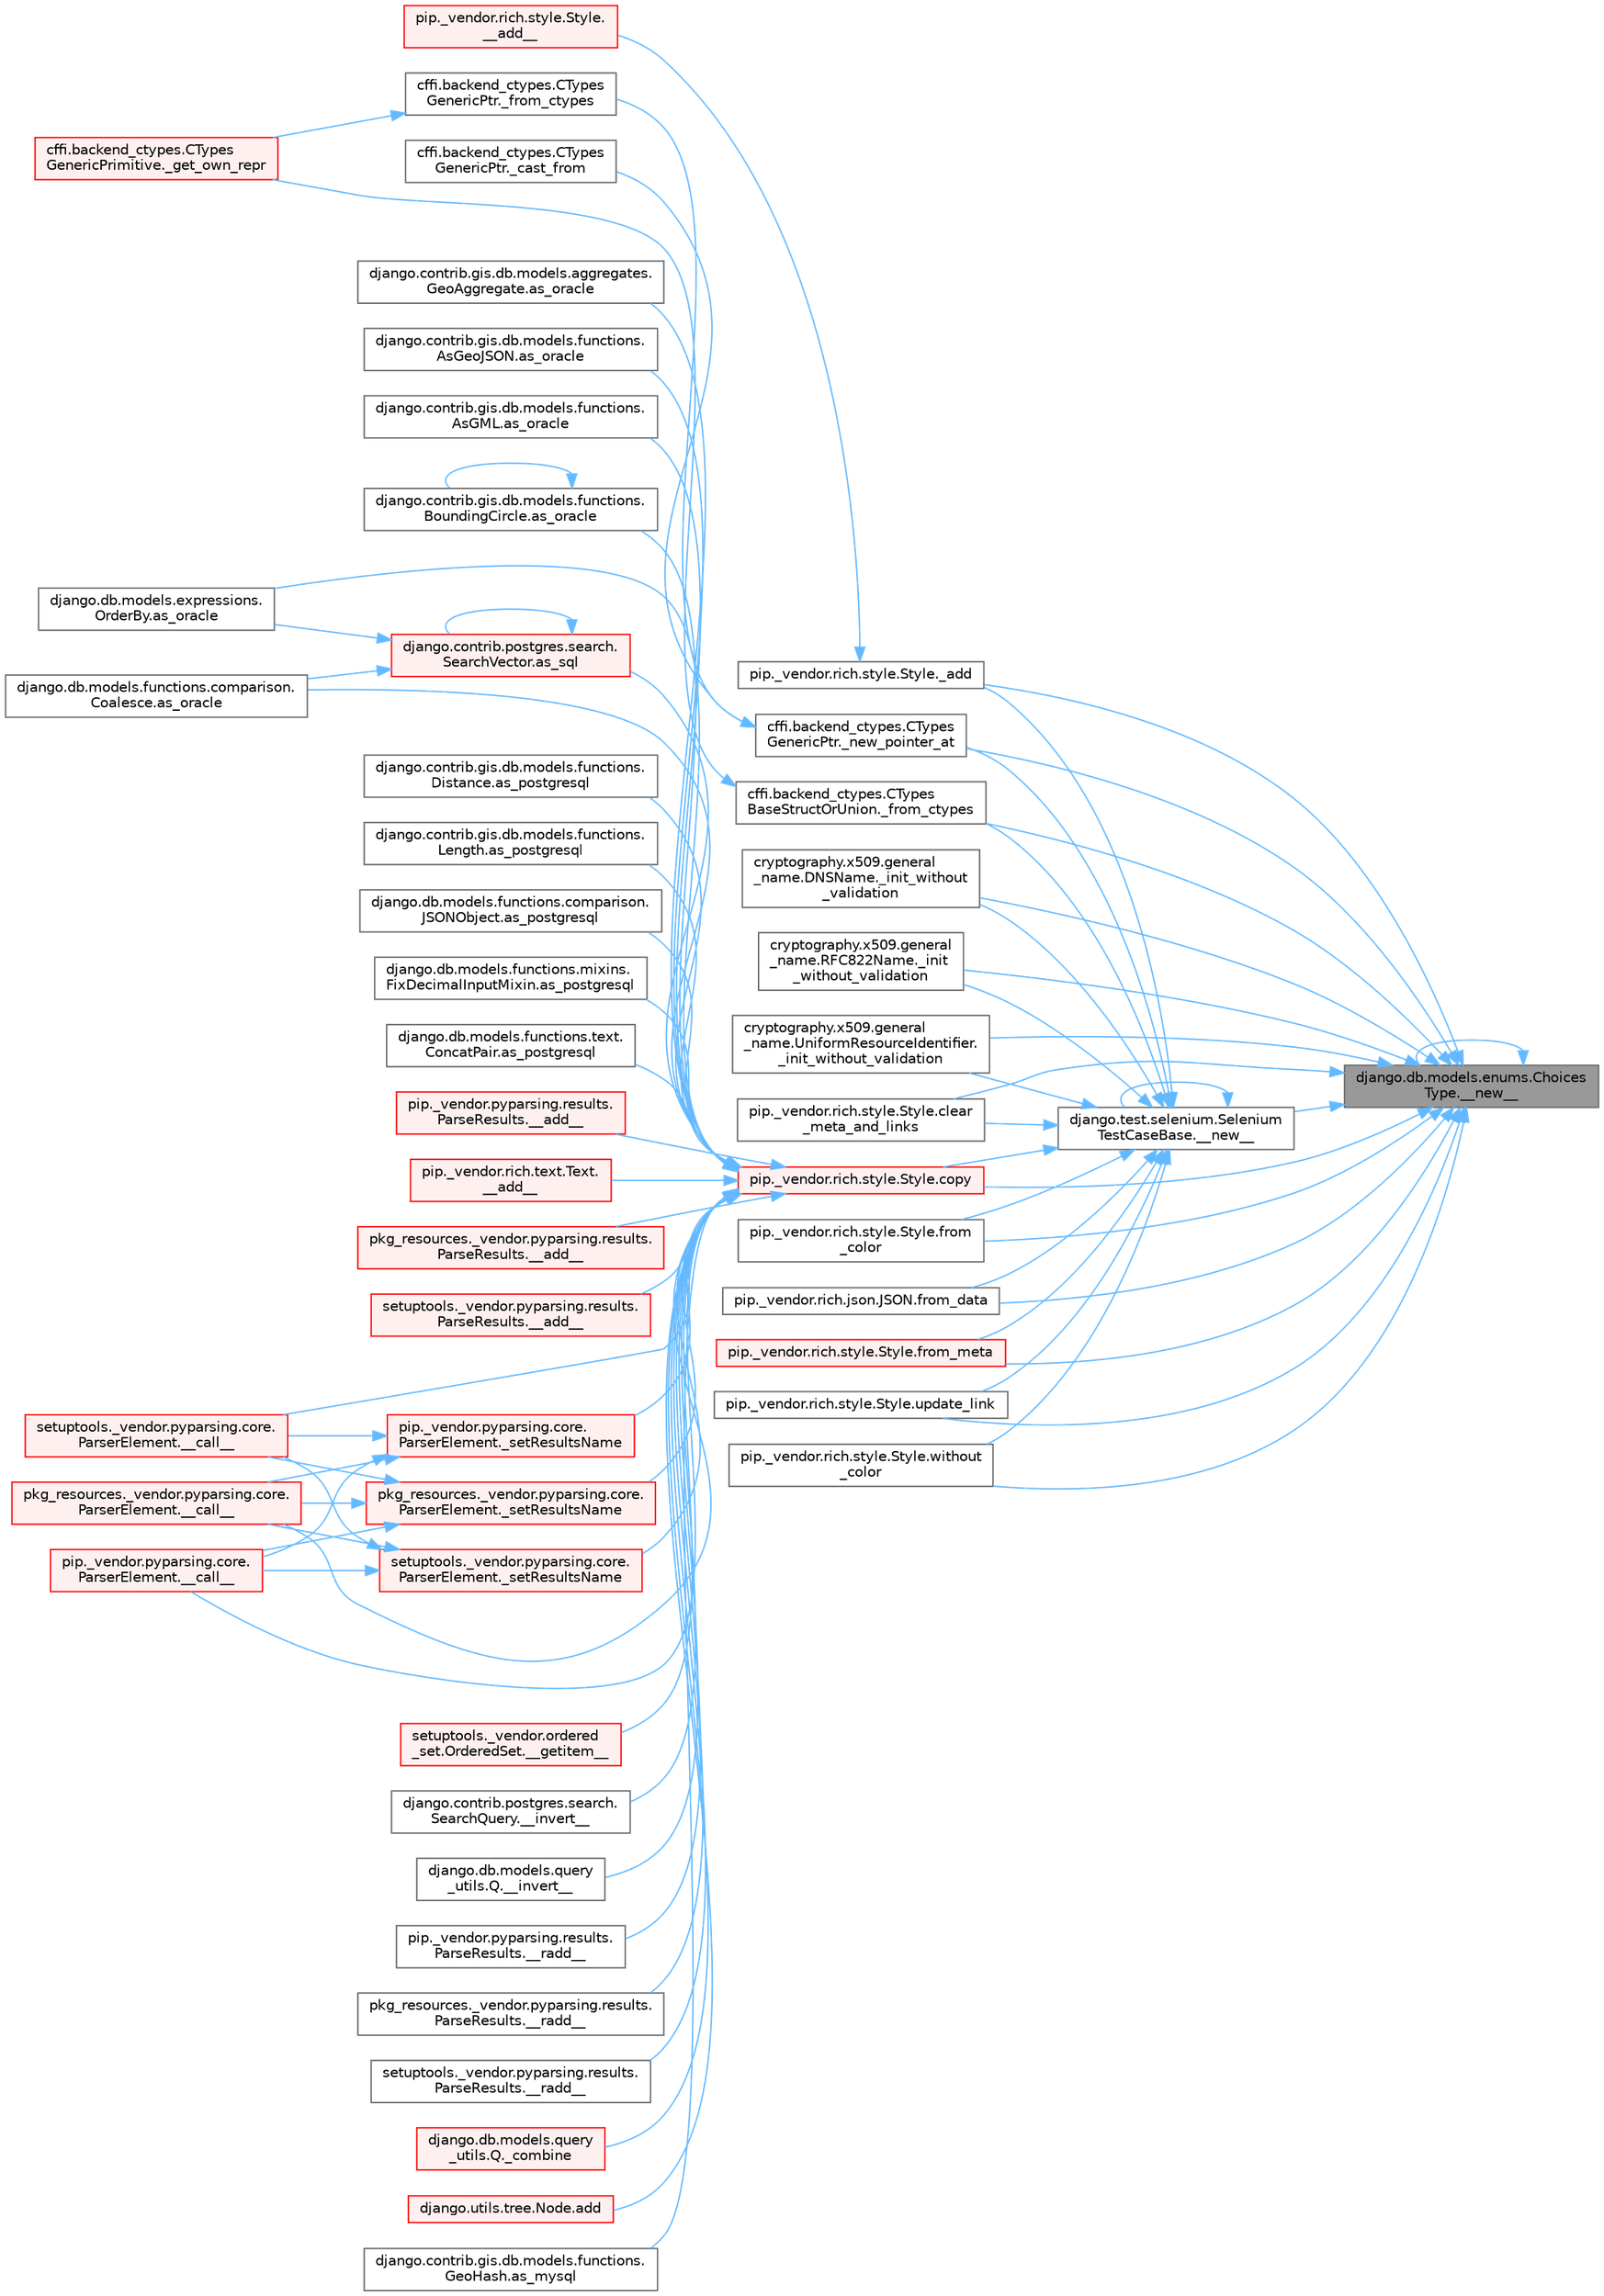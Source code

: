 digraph "django.db.models.enums.ChoicesType.__new__"
{
 // LATEX_PDF_SIZE
  bgcolor="transparent";
  edge [fontname=Helvetica,fontsize=10,labelfontname=Helvetica,labelfontsize=10];
  node [fontname=Helvetica,fontsize=10,shape=box,height=0.2,width=0.4];
  rankdir="RL";
  Node1 [id="Node000001",label="django.db.models.enums.Choices\lType.__new__",height=0.2,width=0.4,color="gray40", fillcolor="grey60", style="filled", fontcolor="black",tooltip=" "];
  Node1 -> Node1 [id="edge1_Node000001_Node000001",dir="back",color="steelblue1",style="solid",tooltip=" "];
  Node1 -> Node2 [id="edge2_Node000001_Node000002",dir="back",color="steelblue1",style="solid",tooltip=" "];
  Node2 [id="Node000002",label="django.test.selenium.Selenium\lTestCaseBase.__new__",height=0.2,width=0.4,color="grey40", fillcolor="white", style="filled",URL="$classdjango_1_1test_1_1selenium_1_1_selenium_test_case_base.html#a4082fc89599686abaf551a6d6382b4e3",tooltip=" "];
  Node2 -> Node2 [id="edge3_Node000002_Node000002",dir="back",color="steelblue1",style="solid",tooltip=" "];
  Node2 -> Node3 [id="edge4_Node000002_Node000003",dir="back",color="steelblue1",style="solid",tooltip=" "];
  Node3 [id="Node000003",label="pip._vendor.rich.style.Style._add",height=0.2,width=0.4,color="grey40", fillcolor="white", style="filled",URL="$classpip_1_1__vendor_1_1rich_1_1style_1_1_style.html#a45538ea156e32cf96bd87bd2b3eb919d",tooltip=" "];
  Node3 -> Node4 [id="edge5_Node000003_Node000004",dir="back",color="steelblue1",style="solid",tooltip=" "];
  Node4 [id="Node000004",label="pip._vendor.rich.style.Style.\l__add__",height=0.2,width=0.4,color="red", fillcolor="#FFF0F0", style="filled",URL="$classpip_1_1__vendor_1_1rich_1_1style_1_1_style.html#ae7fda0d12cb33d47827c0397477a13b4",tooltip=" "];
  Node2 -> Node6 [id="edge6_Node000002_Node000006",dir="back",color="steelblue1",style="solid",tooltip=" "];
  Node6 [id="Node000006",label="cffi.backend_ctypes.CTypes\lBaseStructOrUnion._from_ctypes",height=0.2,width=0.4,color="grey40", fillcolor="white", style="filled",URL="$classcffi_1_1backend__ctypes_1_1_c_types_base_struct_or_union.html#a64b8bd14a89de77cd1b22f77bd1a0c13",tooltip=" "];
  Node6 -> Node7 [id="edge7_Node000006_Node000007",dir="back",color="steelblue1",style="solid",tooltip=" "];
  Node7 [id="Node000007",label="cffi.backend_ctypes.CTypes\lGenericPrimitive._get_own_repr",height=0.2,width=0.4,color="red", fillcolor="#FFF0F0", style="filled",URL="$classcffi_1_1backend__ctypes_1_1_c_types_generic_primitive.html#aa4149a55460666888a9d916f5321e8d9",tooltip=" "];
  Node2 -> Node9 [id="edge8_Node000002_Node000009",dir="back",color="steelblue1",style="solid",tooltip=" "];
  Node9 [id="Node000009",label="cryptography.x509.general\l_name.DNSName._init_without\l_validation",height=0.2,width=0.4,color="grey40", fillcolor="white", style="filled",URL="$classcryptography_1_1x509_1_1general__name_1_1_d_n_s_name.html#a11259f8218b1bb40261990632aaa876b",tooltip=" "];
  Node2 -> Node10 [id="edge9_Node000002_Node000010",dir="back",color="steelblue1",style="solid",tooltip=" "];
  Node10 [id="Node000010",label="cryptography.x509.general\l_name.RFC822Name._init\l_without_validation",height=0.2,width=0.4,color="grey40", fillcolor="white", style="filled",URL="$classcryptography_1_1x509_1_1general__name_1_1_r_f_c822_name.html#aabc5013de48162af03d0c66f7c5882fe",tooltip=" "];
  Node2 -> Node11 [id="edge10_Node000002_Node000011",dir="back",color="steelblue1",style="solid",tooltip=" "];
  Node11 [id="Node000011",label="cryptography.x509.general\l_name.UniformResourceIdentifier.\l_init_without_validation",height=0.2,width=0.4,color="grey40", fillcolor="white", style="filled",URL="$classcryptography_1_1x509_1_1general__name_1_1_uniform_resource_identifier.html#a0df04ab04271ddc08501f6ec7e75d4c2",tooltip=" "];
  Node2 -> Node12 [id="edge11_Node000002_Node000012",dir="back",color="steelblue1",style="solid",tooltip=" "];
  Node12 [id="Node000012",label="cffi.backend_ctypes.CTypes\lGenericPtr._new_pointer_at",height=0.2,width=0.4,color="grey40", fillcolor="white", style="filled",URL="$classcffi_1_1backend__ctypes_1_1_c_types_generic_ptr.html#a1765c345e5e868c1ad2cb1247a88c792",tooltip=" "];
  Node12 -> Node13 [id="edge12_Node000012_Node000013",dir="back",color="steelblue1",style="solid",tooltip=" "];
  Node13 [id="Node000013",label="cffi.backend_ctypes.CTypes\lGenericPtr._cast_from",height=0.2,width=0.4,color="grey40", fillcolor="white", style="filled",URL="$classcffi_1_1backend__ctypes_1_1_c_types_generic_ptr.html#a8623399eda393d195663ccac24de56c1",tooltip=" "];
  Node12 -> Node14 [id="edge13_Node000012_Node000014",dir="back",color="steelblue1",style="solid",tooltip=" "];
  Node14 [id="Node000014",label="cffi.backend_ctypes.CTypes\lGenericPtr._from_ctypes",height=0.2,width=0.4,color="grey40", fillcolor="white", style="filled",URL="$classcffi_1_1backend__ctypes_1_1_c_types_generic_ptr.html#af4d220b28a873c4c7900efd244ddcf52",tooltip=" "];
  Node14 -> Node7 [id="edge14_Node000014_Node000007",dir="back",color="steelblue1",style="solid",tooltip=" "];
  Node2 -> Node15 [id="edge15_Node000002_Node000015",dir="back",color="steelblue1",style="solid",tooltip=" "];
  Node15 [id="Node000015",label="pip._vendor.rich.style.Style.clear\l_meta_and_links",height=0.2,width=0.4,color="grey40", fillcolor="white", style="filled",URL="$classpip_1_1__vendor_1_1rich_1_1style_1_1_style.html#aefaa209399b9b8a3365032b780077234",tooltip=" "];
  Node2 -> Node16 [id="edge16_Node000002_Node000016",dir="back",color="steelblue1",style="solid",tooltip=" "];
  Node16 [id="Node000016",label="pip._vendor.rich.style.Style.copy",height=0.2,width=0.4,color="red", fillcolor="#FFF0F0", style="filled",URL="$classpip_1_1__vendor_1_1rich_1_1style_1_1_style.html#abba3761f0c189ce79a43f5feeefca1a8",tooltip=" "];
  Node16 -> Node17 [id="edge17_Node000016_Node000017",dir="back",color="steelblue1",style="solid",tooltip=" "];
  Node17 [id="Node000017",label="pip._vendor.pyparsing.results.\lParseResults.__add__",height=0.2,width=0.4,color="red", fillcolor="#FFF0F0", style="filled",URL="$classpip_1_1__vendor_1_1pyparsing_1_1results_1_1_parse_results.html#a3d042ec44a5277aec415d0527b3aa0f2",tooltip=" "];
  Node16 -> Node18 [id="edge18_Node000016_Node000018",dir="back",color="steelblue1",style="solid",tooltip=" "];
  Node18 [id="Node000018",label="pip._vendor.rich.text.Text.\l__add__",height=0.2,width=0.4,color="red", fillcolor="#FFF0F0", style="filled",URL="$classpip_1_1__vendor_1_1rich_1_1text_1_1_text.html#a53ddbcca645bcd523cc7875ede6a2691",tooltip=" "];
  Node16 -> Node19 [id="edge19_Node000016_Node000019",dir="back",color="steelblue1",style="solid",tooltip=" "];
  Node19 [id="Node000019",label="pkg_resources._vendor.pyparsing.results.\lParseResults.__add__",height=0.2,width=0.4,color="red", fillcolor="#FFF0F0", style="filled",URL="$classpkg__resources_1_1__vendor_1_1pyparsing_1_1results_1_1_parse_results.html#aac08c0df1060499bad944971ca3442b9",tooltip=" "];
  Node16 -> Node20 [id="edge20_Node000016_Node000020",dir="back",color="steelblue1",style="solid",tooltip=" "];
  Node20 [id="Node000020",label="setuptools._vendor.pyparsing.results.\lParseResults.__add__",height=0.2,width=0.4,color="red", fillcolor="#FFF0F0", style="filled",URL="$classsetuptools_1_1__vendor_1_1pyparsing_1_1results_1_1_parse_results.html#afddc4e6ba70870fb80a50fb1f12f43e3",tooltip=" "];
  Node16 -> Node21 [id="edge21_Node000016_Node000021",dir="back",color="steelblue1",style="solid",tooltip=" "];
  Node21 [id="Node000021",label="pip._vendor.pyparsing.core.\lParserElement.__call__",height=0.2,width=0.4,color="red", fillcolor="#FFF0F0", style="filled",URL="$classpip_1_1__vendor_1_1pyparsing_1_1core_1_1_parser_element.html#a2f5f22bc974026e007e59ad948002d7d",tooltip=" "];
  Node16 -> Node24 [id="edge22_Node000016_Node000024",dir="back",color="steelblue1",style="solid",tooltip=" "];
  Node24 [id="Node000024",label="pkg_resources._vendor.pyparsing.core.\lParserElement.__call__",height=0.2,width=0.4,color="red", fillcolor="#FFF0F0", style="filled",URL="$classpkg__resources_1_1__vendor_1_1pyparsing_1_1core_1_1_parser_element.html#afcbb17119d97bfa6d626db404fc46c5d",tooltip=" "];
  Node16 -> Node25 [id="edge23_Node000016_Node000025",dir="back",color="steelblue1",style="solid",tooltip=" "];
  Node25 [id="Node000025",label="setuptools._vendor.pyparsing.core.\lParserElement.__call__",height=0.2,width=0.4,color="red", fillcolor="#FFF0F0", style="filled",URL="$classsetuptools_1_1__vendor_1_1pyparsing_1_1core_1_1_parser_element.html#a28d20326a3f54e2777adc97073328291",tooltip=" "];
  Node16 -> Node26 [id="edge24_Node000016_Node000026",dir="back",color="steelblue1",style="solid",tooltip=" "];
  Node26 [id="Node000026",label="setuptools._vendor.ordered\l_set.OrderedSet.__getitem__",height=0.2,width=0.4,color="red", fillcolor="#FFF0F0", style="filled",URL="$classsetuptools_1_1__vendor_1_1ordered__set_1_1_ordered_set.html#aaa8657c0e85788ac2555cc46176b060c",tooltip=" "];
  Node16 -> Node152 [id="edge25_Node000016_Node000152",dir="back",color="steelblue1",style="solid",tooltip=" "];
  Node152 [id="Node000152",label="django.contrib.postgres.search.\lSearchQuery.__invert__",height=0.2,width=0.4,color="grey40", fillcolor="white", style="filled",URL="$classdjango_1_1contrib_1_1postgres_1_1search_1_1_search_query.html#ac6a7b74e22559ee2d0e348855bb3d42f",tooltip=" "];
  Node16 -> Node153 [id="edge26_Node000016_Node000153",dir="back",color="steelblue1",style="solid",tooltip=" "];
  Node153 [id="Node000153",label="django.db.models.query\l_utils.Q.__invert__",height=0.2,width=0.4,color="grey40", fillcolor="white", style="filled",URL="$classdjango_1_1db_1_1models_1_1query__utils_1_1_q.html#aaeda3970880cceb191cb640593f80bdf",tooltip=" "];
  Node16 -> Node154 [id="edge27_Node000016_Node000154",dir="back",color="steelblue1",style="solid",tooltip=" "];
  Node154 [id="Node000154",label="pip._vendor.pyparsing.results.\lParseResults.__radd__",height=0.2,width=0.4,color="grey40", fillcolor="white", style="filled",URL="$classpip_1_1__vendor_1_1pyparsing_1_1results_1_1_parse_results.html#afe7d2f27df6497e29cb2cfcd08d8dd40",tooltip=" "];
  Node16 -> Node155 [id="edge28_Node000016_Node000155",dir="back",color="steelblue1",style="solid",tooltip=" "];
  Node155 [id="Node000155",label="pkg_resources._vendor.pyparsing.results.\lParseResults.__radd__",height=0.2,width=0.4,color="grey40", fillcolor="white", style="filled",URL="$classpkg__resources_1_1__vendor_1_1pyparsing_1_1results_1_1_parse_results.html#a7a988886fbf5c1a9187986384e4df86a",tooltip=" "];
  Node16 -> Node156 [id="edge29_Node000016_Node000156",dir="back",color="steelblue1",style="solid",tooltip=" "];
  Node156 [id="Node000156",label="setuptools._vendor.pyparsing.results.\lParseResults.__radd__",height=0.2,width=0.4,color="grey40", fillcolor="white", style="filled",URL="$classsetuptools_1_1__vendor_1_1pyparsing_1_1results_1_1_parse_results.html#ae4ccddd5f7c4b56e755d4742bc029335",tooltip=" "];
  Node16 -> Node157 [id="edge30_Node000016_Node000157",dir="back",color="steelblue1",style="solid",tooltip=" "];
  Node157 [id="Node000157",label="django.db.models.query\l_utils.Q._combine",height=0.2,width=0.4,color="red", fillcolor="#FFF0F0", style="filled",URL="$classdjango_1_1db_1_1models_1_1query__utils_1_1_q.html#ade621b98231b73615e1aa3a726560c55",tooltip=" "];
  Node16 -> Node170 [id="edge31_Node000016_Node000170",dir="back",color="steelblue1",style="solid",tooltip=" "];
  Node170 [id="Node000170",label="pip._vendor.pyparsing.core.\lParserElement._setResultsName",height=0.2,width=0.4,color="red", fillcolor="#FFF0F0", style="filled",URL="$classpip_1_1__vendor_1_1pyparsing_1_1core_1_1_parser_element.html#a4682554ec6560cf3d1060cba60212b54",tooltip=" "];
  Node170 -> Node21 [id="edge32_Node000170_Node000021",dir="back",color="steelblue1",style="solid",tooltip=" "];
  Node170 -> Node24 [id="edge33_Node000170_Node000024",dir="back",color="steelblue1",style="solid",tooltip=" "];
  Node170 -> Node25 [id="edge34_Node000170_Node000025",dir="back",color="steelblue1",style="solid",tooltip=" "];
  Node16 -> Node174 [id="edge35_Node000016_Node000174",dir="back",color="steelblue1",style="solid",tooltip=" "];
  Node174 [id="Node000174",label="pkg_resources._vendor.pyparsing.core.\lParserElement._setResultsName",height=0.2,width=0.4,color="red", fillcolor="#FFF0F0", style="filled",URL="$classpkg__resources_1_1__vendor_1_1pyparsing_1_1core_1_1_parser_element.html#a84c9abb71474719f0beed3a171d4d031",tooltip=" "];
  Node174 -> Node21 [id="edge36_Node000174_Node000021",dir="back",color="steelblue1",style="solid",tooltip=" "];
  Node174 -> Node24 [id="edge37_Node000174_Node000024",dir="back",color="steelblue1",style="solid",tooltip=" "];
  Node174 -> Node25 [id="edge38_Node000174_Node000025",dir="back",color="steelblue1",style="solid",tooltip=" "];
  Node16 -> Node175 [id="edge39_Node000016_Node000175",dir="back",color="steelblue1",style="solid",tooltip=" "];
  Node175 [id="Node000175",label="setuptools._vendor.pyparsing.core.\lParserElement._setResultsName",height=0.2,width=0.4,color="red", fillcolor="#FFF0F0", style="filled",URL="$classsetuptools_1_1__vendor_1_1pyparsing_1_1core_1_1_parser_element.html#ad1c3dd5ac98b4103f6c2a679005e141b",tooltip=" "];
  Node175 -> Node21 [id="edge40_Node000175_Node000021",dir="back",color="steelblue1",style="solid",tooltip=" "];
  Node175 -> Node24 [id="edge41_Node000175_Node000024",dir="back",color="steelblue1",style="solid",tooltip=" "];
  Node175 -> Node25 [id="edge42_Node000175_Node000025",dir="back",color="steelblue1",style="solid",tooltip=" "];
  Node16 -> Node176 [id="edge43_Node000016_Node000176",dir="back",color="steelblue1",style="solid",tooltip=" "];
  Node176 [id="Node000176",label="django.utils.tree.Node.add",height=0.2,width=0.4,color="red", fillcolor="#FFF0F0", style="filled",URL="$classdjango_1_1utils_1_1tree_1_1_node.html#a2c883d105b5c9cfd32bff72c7469f18c",tooltip=" "];
  Node16 -> Node312 [id="edge44_Node000016_Node000312",dir="back",color="steelblue1",style="solid",tooltip=" "];
  Node312 [id="Node000312",label="django.contrib.gis.db.models.functions.\lGeoHash.as_mysql",height=0.2,width=0.4,color="grey40", fillcolor="white", style="filled",URL="$classdjango_1_1contrib_1_1gis_1_1db_1_1models_1_1functions_1_1_geo_hash.html#a68a859b5c99e8450f6a4df79ef08fd89",tooltip=" "];
  Node16 -> Node313 [id="edge45_Node000016_Node000313",dir="back",color="steelblue1",style="solid",tooltip=" "];
  Node313 [id="Node000313",label="django.contrib.gis.db.models.aggregates.\lGeoAggregate.as_oracle",height=0.2,width=0.4,color="grey40", fillcolor="white", style="filled",URL="$classdjango_1_1contrib_1_1gis_1_1db_1_1models_1_1aggregates_1_1_geo_aggregate.html#a537ce307d50a80a372c22e07a9f25fa6",tooltip=" "];
  Node16 -> Node314 [id="edge46_Node000016_Node000314",dir="back",color="steelblue1",style="solid",tooltip=" "];
  Node314 [id="Node000314",label="django.contrib.gis.db.models.functions.\lAsGeoJSON.as_oracle",height=0.2,width=0.4,color="grey40", fillcolor="white", style="filled",URL="$classdjango_1_1contrib_1_1gis_1_1db_1_1models_1_1functions_1_1_as_geo_j_s_o_n.html#ae6e5acc7a92749f69dc7b18a973ffaae",tooltip=" "];
  Node16 -> Node315 [id="edge47_Node000016_Node000315",dir="back",color="steelblue1",style="solid",tooltip=" "];
  Node315 [id="Node000315",label="django.contrib.gis.db.models.functions.\lAsGML.as_oracle",height=0.2,width=0.4,color="grey40", fillcolor="white", style="filled",URL="$classdjango_1_1contrib_1_1gis_1_1db_1_1models_1_1functions_1_1_as_g_m_l.html#a0a70238d2ad8f058ef86dbfc6e8f3566",tooltip=" "];
  Node16 -> Node316 [id="edge48_Node000016_Node000316",dir="back",color="steelblue1",style="solid",tooltip=" "];
  Node316 [id="Node000316",label="django.contrib.gis.db.models.functions.\lBoundingCircle.as_oracle",height=0.2,width=0.4,color="grey40", fillcolor="white", style="filled",URL="$classdjango_1_1contrib_1_1gis_1_1db_1_1models_1_1functions_1_1_bounding_circle.html#a63203e27009441455a424b3a41593cd6",tooltip=" "];
  Node316 -> Node316 [id="edge49_Node000316_Node000316",dir="back",color="steelblue1",style="solid",tooltip=" "];
  Node16 -> Node317 [id="edge50_Node000016_Node000317",dir="back",color="steelblue1",style="solid",tooltip=" "];
  Node317 [id="Node000317",label="django.db.models.expressions.\lOrderBy.as_oracle",height=0.2,width=0.4,color="grey40", fillcolor="white", style="filled",URL="$classdjango_1_1db_1_1models_1_1expressions_1_1_order_by.html#af9b6ede9b0df85d6bcf54f983b3a8f6a",tooltip=" "];
  Node16 -> Node318 [id="edge51_Node000016_Node000318",dir="back",color="steelblue1",style="solid",tooltip=" "];
  Node318 [id="Node000318",label="django.db.models.functions.comparison.\lCoalesce.as_oracle",height=0.2,width=0.4,color="grey40", fillcolor="white", style="filled",URL="$classdjango_1_1db_1_1models_1_1functions_1_1comparison_1_1_coalesce.html#a1bbeea180ef3ef4d8ba5d51d33d6ef85",tooltip=" "];
  Node16 -> Node319 [id="edge52_Node000016_Node000319",dir="back",color="steelblue1",style="solid",tooltip=" "];
  Node319 [id="Node000319",label="django.contrib.gis.db.models.functions.\lDistance.as_postgresql",height=0.2,width=0.4,color="grey40", fillcolor="white", style="filled",URL="$classdjango_1_1contrib_1_1gis_1_1db_1_1models_1_1functions_1_1_distance.html#aa3844ad184f636fc69dec6e4ec51bce5",tooltip=" "];
  Node16 -> Node320 [id="edge53_Node000016_Node000320",dir="back",color="steelblue1",style="solid",tooltip=" "];
  Node320 [id="Node000320",label="django.contrib.gis.db.models.functions.\lLength.as_postgresql",height=0.2,width=0.4,color="grey40", fillcolor="white", style="filled",URL="$classdjango_1_1contrib_1_1gis_1_1db_1_1models_1_1functions_1_1_length.html#a32b7fc6b989a562d19b2ef3ea8a4d5aa",tooltip=" "];
  Node16 -> Node321 [id="edge54_Node000016_Node000321",dir="back",color="steelblue1",style="solid",tooltip=" "];
  Node321 [id="Node000321",label="django.db.models.functions.comparison.\lJSONObject.as_postgresql",height=0.2,width=0.4,color="grey40", fillcolor="white", style="filled",URL="$classdjango_1_1db_1_1models_1_1functions_1_1comparison_1_1_j_s_o_n_object.html#a43063faf2ecdd6c9dd3b5cae48336fac",tooltip=" "];
  Node16 -> Node322 [id="edge55_Node000016_Node000322",dir="back",color="steelblue1",style="solid",tooltip=" "];
  Node322 [id="Node000322",label="django.db.models.functions.mixins.\lFixDecimalInputMixin.as_postgresql",height=0.2,width=0.4,color="grey40", fillcolor="white", style="filled",URL="$classdjango_1_1db_1_1models_1_1functions_1_1mixins_1_1_fix_decimal_input_mixin.html#a064b38a679e55776f87518bc24a2f4a0",tooltip=" "];
  Node16 -> Node323 [id="edge56_Node000016_Node000323",dir="back",color="steelblue1",style="solid",tooltip=" "];
  Node323 [id="Node000323",label="django.db.models.functions.text.\lConcatPair.as_postgresql",height=0.2,width=0.4,color="grey40", fillcolor="white", style="filled",URL="$classdjango_1_1db_1_1models_1_1functions_1_1text_1_1_concat_pair.html#a8880d9c18439ef9091fa52b5121689db",tooltip=" "];
  Node16 -> Node324 [id="edge57_Node000016_Node000324",dir="back",color="steelblue1",style="solid",tooltip=" "];
  Node324 [id="Node000324",label="django.contrib.postgres.search.\lSearchVector.as_sql",height=0.2,width=0.4,color="red", fillcolor="#FFF0F0", style="filled",URL="$classdjango_1_1contrib_1_1postgres_1_1search_1_1_search_vector.html#a05812851011102db0b0966e4853bb77a",tooltip=" "];
  Node324 -> Node317 [id="edge58_Node000324_Node000317",dir="back",color="steelblue1",style="solid",tooltip=" "];
  Node324 -> Node318 [id="edge59_Node000324_Node000318",dir="back",color="steelblue1",style="solid",tooltip=" "];
  Node324 -> Node324 [id="edge60_Node000324_Node000324",dir="back",color="steelblue1",style="solid",tooltip=" "];
  Node2 -> Node3173 [id="edge61_Node000002_Node003173",dir="back",color="steelblue1",style="solid",tooltip=" "];
  Node3173 [id="Node003173",label="pip._vendor.rich.style.Style.from\l_color",height=0.2,width=0.4,color="grey40", fillcolor="white", style="filled",URL="$classpip_1_1__vendor_1_1rich_1_1style_1_1_style.html#ae8c3d049c345169e31962f9a8673d4f5",tooltip=" "];
  Node2 -> Node3174 [id="edge62_Node000002_Node003174",dir="back",color="steelblue1",style="solid",tooltip=" "];
  Node3174 [id="Node003174",label="pip._vendor.rich.json.JSON.from_data",height=0.2,width=0.4,color="grey40", fillcolor="white", style="filled",URL="$classpip_1_1__vendor_1_1rich_1_1json_1_1_j_s_o_n.html#a48bca483a4cbb1b99fca5b480f01e268",tooltip=" "];
  Node2 -> Node3175 [id="edge63_Node000002_Node003175",dir="back",color="steelblue1",style="solid",tooltip=" "];
  Node3175 [id="Node003175",label="pip._vendor.rich.style.Style.from_meta",height=0.2,width=0.4,color="red", fillcolor="#FFF0F0", style="filled",URL="$classpip_1_1__vendor_1_1rich_1_1style_1_1_style.html#a4ad4c8c0c598668598e5b3bed7c6d71f",tooltip=" "];
  Node2 -> Node3177 [id="edge64_Node000002_Node003177",dir="back",color="steelblue1",style="solid",tooltip=" "];
  Node3177 [id="Node003177",label="pip._vendor.rich.style.Style.update_link",height=0.2,width=0.4,color="grey40", fillcolor="white", style="filled",URL="$classpip_1_1__vendor_1_1rich_1_1style_1_1_style.html#a1fd77a4615f120eceb80c61a72971d2c",tooltip=" "];
  Node2 -> Node2148 [id="edge65_Node000002_Node002148",dir="back",color="steelblue1",style="solid",tooltip=" "];
  Node2148 [id="Node002148",label="pip._vendor.rich.style.Style.without\l_color",height=0.2,width=0.4,color="grey40", fillcolor="white", style="filled",URL="$classpip_1_1__vendor_1_1rich_1_1style_1_1_style.html#a4e8e588f1a6739c817ddf7d140e6aeab",tooltip=" "];
  Node1 -> Node3 [id="edge66_Node000001_Node000003",dir="back",color="steelblue1",style="solid",tooltip=" "];
  Node1 -> Node6 [id="edge67_Node000001_Node000006",dir="back",color="steelblue1",style="solid",tooltip=" "];
  Node1 -> Node9 [id="edge68_Node000001_Node000009",dir="back",color="steelblue1",style="solid",tooltip=" "];
  Node1 -> Node10 [id="edge69_Node000001_Node000010",dir="back",color="steelblue1",style="solid",tooltip=" "];
  Node1 -> Node11 [id="edge70_Node000001_Node000011",dir="back",color="steelblue1",style="solid",tooltip=" "];
  Node1 -> Node12 [id="edge71_Node000001_Node000012",dir="back",color="steelblue1",style="solid",tooltip=" "];
  Node1 -> Node15 [id="edge72_Node000001_Node000015",dir="back",color="steelblue1",style="solid",tooltip=" "];
  Node1 -> Node16 [id="edge73_Node000001_Node000016",dir="back",color="steelblue1",style="solid",tooltip=" "];
  Node1 -> Node3173 [id="edge74_Node000001_Node003173",dir="back",color="steelblue1",style="solid",tooltip=" "];
  Node1 -> Node3174 [id="edge75_Node000001_Node003174",dir="back",color="steelblue1",style="solid",tooltip=" "];
  Node1 -> Node3175 [id="edge76_Node000001_Node003175",dir="back",color="steelblue1",style="solid",tooltip=" "];
  Node1 -> Node3177 [id="edge77_Node000001_Node003177",dir="back",color="steelblue1",style="solid",tooltip=" "];
  Node1 -> Node2148 [id="edge78_Node000001_Node002148",dir="back",color="steelblue1",style="solid",tooltip=" "];
}
